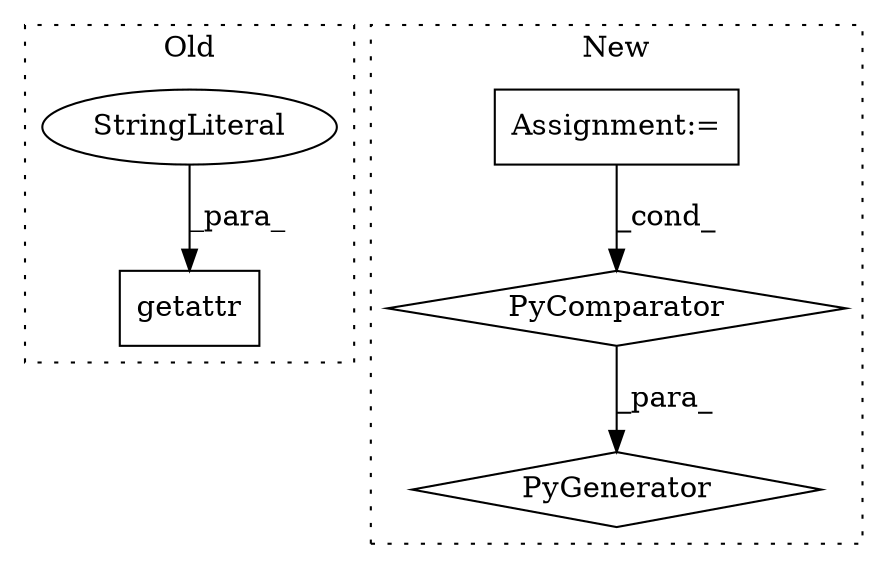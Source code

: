 digraph G {
subgraph cluster0 {
1 [label="getattr" a="32" s="1106,1135" l="8,1" shape="box"];
4 [label="StringLiteral" a="45" s="1121" l="9" shape="ellipse"];
label = "Old";
style="dotted";
}
subgraph cluster1 {
2 [label="PyGenerator" a="107" s="1086" l="147" shape="diamond"];
3 [label="Assignment:=" a="7" s="1163" l="64" shape="box"];
5 [label="PyComparator" a="113" s="1163" l="64" shape="diamond"];
label = "New";
style="dotted";
}
3 -> 5 [label="_cond_"];
4 -> 1 [label="_para_"];
5 -> 2 [label="_para_"];
}
